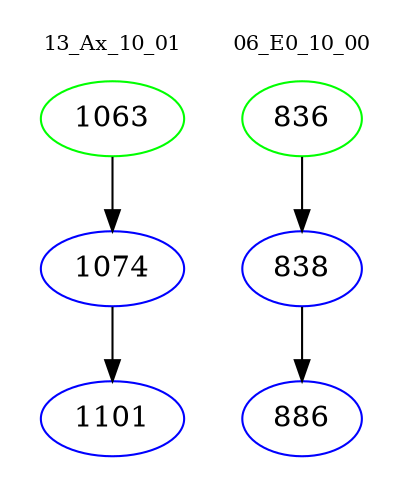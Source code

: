 digraph{
subgraph cluster_0 {
color = white
label = "13_Ax_10_01";
fontsize=10;
T0_1063 [label="1063", color="green"]
T0_1063 -> T0_1074 [color="black"]
T0_1074 [label="1074", color="blue"]
T0_1074 -> T0_1101 [color="black"]
T0_1101 [label="1101", color="blue"]
}
subgraph cluster_1 {
color = white
label = "06_E0_10_00";
fontsize=10;
T1_836 [label="836", color="green"]
T1_836 -> T1_838 [color="black"]
T1_838 [label="838", color="blue"]
T1_838 -> T1_886 [color="black"]
T1_886 [label="886", color="blue"]
}
}
